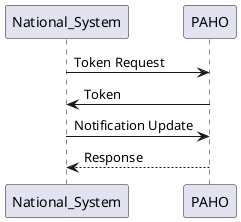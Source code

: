 @startuml
National_System -> PAHO: Token Request
PAHO -> National_System:  Token

National_System -> PAHO: Notification Update
PAHO --> National_System:  Response
@enduml